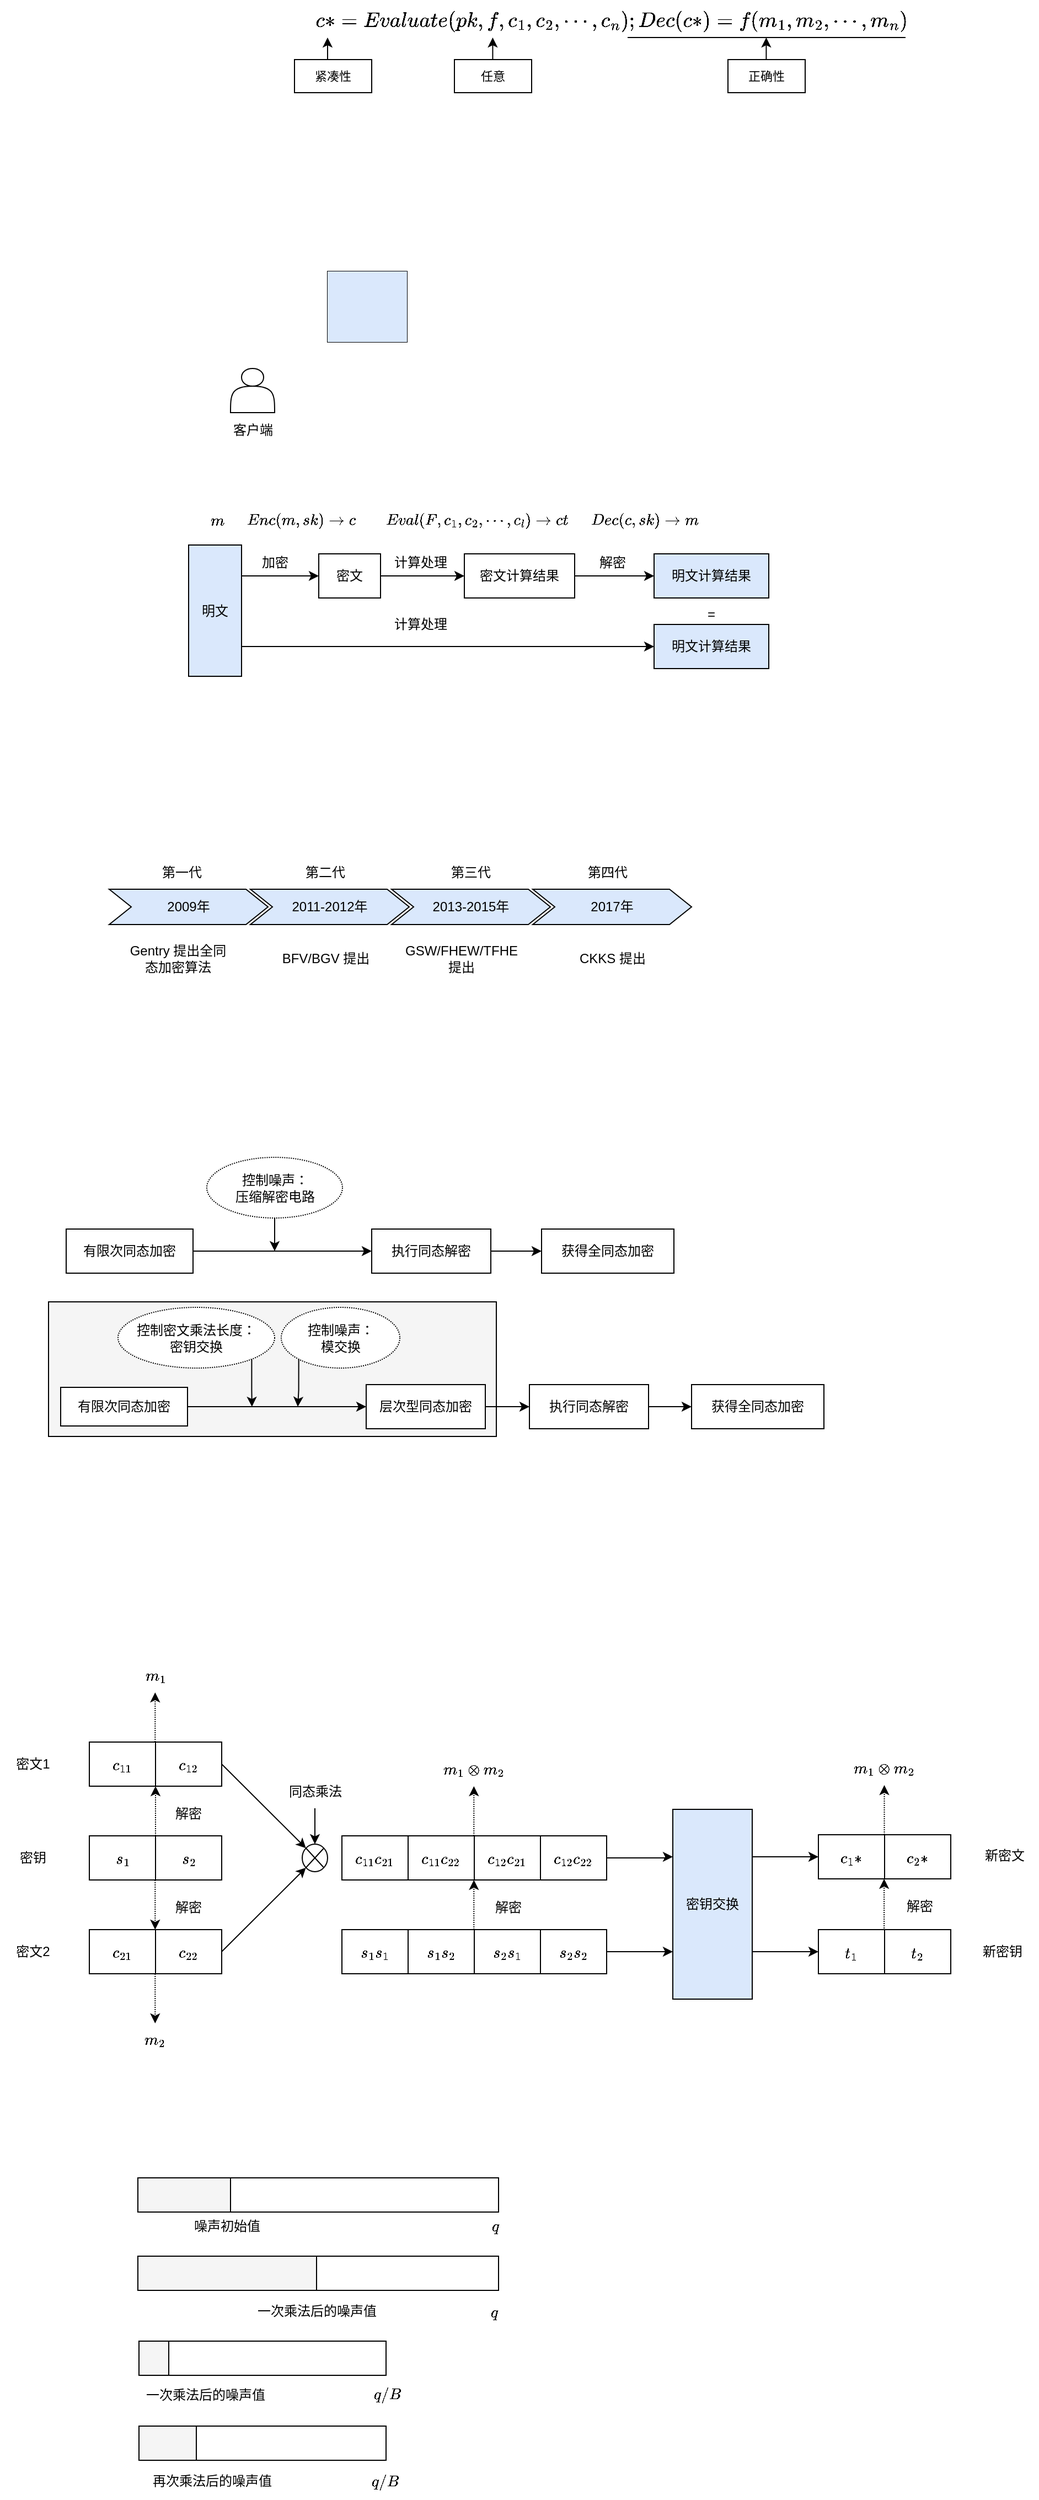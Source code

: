 <mxfile version="22.0.8" type="github">
  <diagram name="第 1 页" id="BSiDAe2Zlt0LySH5Vkly">
    <mxGraphModel dx="1955" dy="661" grid="0" gridSize="1" guides="1" tooltips="1" connect="1" arrows="1" fold="1" page="0" pageScale="1" pageWidth="827" pageHeight="1169" math="1" shadow="0">
      <root>
        <mxCell id="0" />
        <mxCell id="1" parent="0" />
        <mxCell id="4J7-bgVDbELEeenfHwWn-66" value="" style="rounded=0;whiteSpace=wrap;html=1;fillColor=#f5f5f5;fontColor=#333333;strokeColor=default;" vertex="1" parent="1">
          <mxGeometry x="-501" y="1406" width="406" height="122" as="geometry" />
        </mxCell>
        <mxCell id="wR1qE_lEk0KlbYMBaGM3-1" value="&lt;font style=&quot;font-size: 16px;&quot;&gt;$$c*=Evaluate(pk,f,c_1,c_2,\cdots,c_n); Dec(c*)=f(m_1,m_2,\cdots,m_n)$$&lt;/font&gt;" style="text;html=1;strokeColor=none;fillColor=none;align=center;verticalAlign=middle;whiteSpace=wrap;rounded=0;" parent="1" vertex="1">
          <mxGeometry x="-20" y="230" width="60" height="30" as="geometry" />
        </mxCell>
        <mxCell id="wR1qE_lEk0KlbYMBaGM3-2" value="&lt;font face=&quot;Verdana&quot; style=&quot;font-size: 11px;&quot;&gt;正确性&lt;/font&gt;" style="rounded=0;whiteSpace=wrap;html=1;fontSize=9;" parent="1" vertex="1">
          <mxGeometry x="115" y="280" width="70" height="30" as="geometry" />
        </mxCell>
        <mxCell id="wR1qE_lEk0KlbYMBaGM3-6" style="edgeStyle=orthogonalEdgeStyle;rounded=0;orthogonalLoop=1;jettySize=auto;html=1;exitX=0.5;exitY=0;exitDx=0;exitDy=0;entryX=-2.667;entryY=1;entryDx=0;entryDy=0;entryPerimeter=0;" parent="1" source="wR1qE_lEk0KlbYMBaGM3-3" edge="1">
          <mxGeometry relative="1" as="geometry">
            <mxPoint x="-248.02" y="260" as="targetPoint" />
          </mxGeometry>
        </mxCell>
        <mxCell id="wR1qE_lEk0KlbYMBaGM3-3" value="&lt;font face=&quot;Times New Roman&quot; style=&quot;font-size: 11px;&quot;&gt;紧凑性&lt;/font&gt;" style="rounded=0;whiteSpace=wrap;html=1;fontSize=9;" parent="1" vertex="1">
          <mxGeometry x="-278" y="280" width="70" height="30" as="geometry" />
        </mxCell>
        <mxCell id="wR1qE_lEk0KlbYMBaGM3-4" value="&lt;font style=&quot;font-size: 11px;&quot; face=&quot;Times New Roman&quot;&gt;任意&lt;/font&gt;" style="rounded=0;whiteSpace=wrap;html=1;fontSize=9;" parent="1" vertex="1">
          <mxGeometry x="-133" y="280" width="70" height="30" as="geometry" />
        </mxCell>
        <mxCell id="wR1qE_lEk0KlbYMBaGM3-8" value="" style="endArrow=classic;html=1;rounded=0;" parent="1" edge="1">
          <mxGeometry width="50" height="50" relative="1" as="geometry">
            <mxPoint x="-98.29" y="280" as="sourcePoint" />
            <mxPoint x="-98.29" y="260" as="targetPoint" />
          </mxGeometry>
        </mxCell>
        <mxCell id="wR1qE_lEk0KlbYMBaGM3-9" value="" style="endArrow=classic;html=1;rounded=0;" parent="1" edge="1">
          <mxGeometry width="50" height="50" relative="1" as="geometry">
            <mxPoint x="149.71" y="280" as="sourcePoint" />
            <mxPoint x="149.71" y="260" as="targetPoint" />
          </mxGeometry>
        </mxCell>
        <mxCell id="wR1qE_lEk0KlbYMBaGM3-10" value="" style="endArrow=none;html=1;rounded=0;" parent="1" edge="1">
          <mxGeometry width="50" height="50" relative="1" as="geometry">
            <mxPoint x="24" y="260" as="sourcePoint" />
            <mxPoint x="276" y="260" as="targetPoint" />
          </mxGeometry>
        </mxCell>
        <mxCell id="4J7-bgVDbELEeenfHwWn-1" value="" style="shape=actor;whiteSpace=wrap;html=1;" vertex="1" parent="1">
          <mxGeometry x="-336" y="560" width="40" height="40" as="geometry" />
        </mxCell>
        <mxCell id="4J7-bgVDbELEeenfHwWn-2" value="客户端" style="text;html=1;align=center;verticalAlign=middle;resizable=0;points=[];autosize=1;strokeColor=none;fillColor=none;" vertex="1" parent="1">
          <mxGeometry x="-344" y="600" width="56" height="32" as="geometry" />
        </mxCell>
        <mxCell id="4J7-bgVDbELEeenfHwWn-4" value="" style="shape=table;startSize=0;container=1;collapsible=0;childLayout=tableLayout;fillColor=#dae8fc;strokeColor=default;" vertex="1" parent="1">
          <mxGeometry x="-248" y="472" width="72" height="64" as="geometry" />
        </mxCell>
        <mxCell id="4J7-bgVDbELEeenfHwWn-5" value="" style="shape=tableRow;horizontal=0;startSize=0;swimlaneHead=0;swimlaneBody=0;strokeColor=default;top=0;left=0;bottom=0;right=0;collapsible=0;dropTarget=0;fillColor=#dae8fc;points=[[0,0.5],[1,0.5]];portConstraint=eastwest;" vertex="1" parent="4J7-bgVDbELEeenfHwWn-4">
          <mxGeometry width="72" height="21" as="geometry" />
        </mxCell>
        <mxCell id="4J7-bgVDbELEeenfHwWn-6" value="" style="shape=partialRectangle;html=1;whiteSpace=wrap;connectable=0;strokeColor=default;overflow=hidden;fillColor=#dae8fc;top=0;left=0;bottom=0;right=0;pointerEvents=1;" vertex="1" parent="4J7-bgVDbELEeenfHwWn-5">
          <mxGeometry width="24" height="21" as="geometry">
            <mxRectangle width="24" height="21" as="alternateBounds" />
          </mxGeometry>
        </mxCell>
        <mxCell id="4J7-bgVDbELEeenfHwWn-7" value="" style="shape=partialRectangle;html=1;whiteSpace=wrap;connectable=0;strokeColor=default;overflow=hidden;fillColor=#dae8fc;top=0;left=0;bottom=0;right=0;pointerEvents=1;" vertex="1" parent="4J7-bgVDbELEeenfHwWn-5">
          <mxGeometry x="24" width="24" height="21" as="geometry">
            <mxRectangle width="24" height="21" as="alternateBounds" />
          </mxGeometry>
        </mxCell>
        <mxCell id="4J7-bgVDbELEeenfHwWn-8" value="" style="shape=partialRectangle;html=1;whiteSpace=wrap;connectable=0;strokeColor=default;overflow=hidden;fillColor=#dae8fc;top=0;left=0;bottom=0;right=0;pointerEvents=1;" vertex="1" parent="4J7-bgVDbELEeenfHwWn-5">
          <mxGeometry x="48" width="24" height="21" as="geometry">
            <mxRectangle width="24" height="21" as="alternateBounds" />
          </mxGeometry>
        </mxCell>
        <mxCell id="4J7-bgVDbELEeenfHwWn-9" value="" style="shape=tableRow;horizontal=0;startSize=0;swimlaneHead=0;swimlaneBody=0;strokeColor=default;top=0;left=0;bottom=0;right=0;collapsible=0;dropTarget=0;fillColor=#dae8fc;points=[[0,0.5],[1,0.5]];portConstraint=eastwest;" vertex="1" parent="4J7-bgVDbELEeenfHwWn-4">
          <mxGeometry y="21" width="72" height="22" as="geometry" />
        </mxCell>
        <mxCell id="4J7-bgVDbELEeenfHwWn-10" value="" style="shape=partialRectangle;html=1;whiteSpace=wrap;connectable=0;strokeColor=default;overflow=hidden;fillColor=#dae8fc;top=0;left=0;bottom=0;right=0;pointerEvents=1;" vertex="1" parent="4J7-bgVDbELEeenfHwWn-9">
          <mxGeometry width="24" height="22" as="geometry">
            <mxRectangle width="24" height="22" as="alternateBounds" />
          </mxGeometry>
        </mxCell>
        <mxCell id="4J7-bgVDbELEeenfHwWn-11" value="" style="shape=partialRectangle;html=1;whiteSpace=wrap;connectable=0;strokeColor=default;overflow=hidden;fillColor=#dae8fc;top=0;left=0;bottom=0;right=0;pointerEvents=1;" vertex="1" parent="4J7-bgVDbELEeenfHwWn-9">
          <mxGeometry x="24" width="24" height="22" as="geometry">
            <mxRectangle width="24" height="22" as="alternateBounds" />
          </mxGeometry>
        </mxCell>
        <mxCell id="4J7-bgVDbELEeenfHwWn-12" value="" style="shape=partialRectangle;html=1;whiteSpace=wrap;connectable=0;strokeColor=default;overflow=hidden;fillColor=#dae8fc;top=0;left=0;bottom=0;right=0;pointerEvents=1;" vertex="1" parent="4J7-bgVDbELEeenfHwWn-9">
          <mxGeometry x="48" width="24" height="22" as="geometry">
            <mxRectangle width="24" height="22" as="alternateBounds" />
          </mxGeometry>
        </mxCell>
        <mxCell id="4J7-bgVDbELEeenfHwWn-13" value="" style="shape=tableRow;horizontal=0;startSize=0;swimlaneHead=0;swimlaneBody=0;strokeColor=default;top=0;left=0;bottom=0;right=0;collapsible=0;dropTarget=0;fillColor=#dae8fc;points=[[0,0.5],[1,0.5]];portConstraint=eastwest;" vertex="1" parent="4J7-bgVDbELEeenfHwWn-4">
          <mxGeometry y="43" width="72" height="21" as="geometry" />
        </mxCell>
        <mxCell id="4J7-bgVDbELEeenfHwWn-14" value="" style="shape=partialRectangle;html=1;whiteSpace=wrap;connectable=0;strokeColor=default;overflow=hidden;fillColor=#dae8fc;top=0;left=0;bottom=0;right=0;pointerEvents=1;" vertex="1" parent="4J7-bgVDbELEeenfHwWn-13">
          <mxGeometry width="24" height="21" as="geometry">
            <mxRectangle width="24" height="21" as="alternateBounds" />
          </mxGeometry>
        </mxCell>
        <mxCell id="4J7-bgVDbELEeenfHwWn-15" value="" style="shape=partialRectangle;html=1;whiteSpace=wrap;connectable=0;strokeColor=default;overflow=hidden;fillColor=#dae8fc;top=0;left=0;bottom=0;right=0;pointerEvents=1;" vertex="1" parent="4J7-bgVDbELEeenfHwWn-13">
          <mxGeometry x="24" width="24" height="21" as="geometry">
            <mxRectangle width="24" height="21" as="alternateBounds" />
          </mxGeometry>
        </mxCell>
        <mxCell id="4J7-bgVDbELEeenfHwWn-16" value="" style="shape=partialRectangle;html=1;whiteSpace=wrap;connectable=0;strokeColor=default;overflow=hidden;fillColor=#dae8fc;top=0;left=0;bottom=0;right=0;pointerEvents=1;" vertex="1" parent="4J7-bgVDbELEeenfHwWn-13">
          <mxGeometry x="48" width="24" height="21" as="geometry">
            <mxRectangle width="24" height="21" as="alternateBounds" />
          </mxGeometry>
        </mxCell>
        <mxCell id="4J7-bgVDbELEeenfHwWn-21" style="edgeStyle=orthogonalEdgeStyle;rounded=0;orthogonalLoop=1;jettySize=auto;html=1;exitX=1;exitY=0.25;exitDx=0;exitDy=0;entryX=0;entryY=0.5;entryDx=0;entryDy=0;" edge="1" parent="1" source="4J7-bgVDbELEeenfHwWn-17" target="4J7-bgVDbELEeenfHwWn-18">
          <mxGeometry relative="1" as="geometry">
            <Array as="points">
              <mxPoint x="-326" y="748" />
            </Array>
          </mxGeometry>
        </mxCell>
        <mxCell id="4J7-bgVDbELEeenfHwWn-26" style="edgeStyle=orthogonalEdgeStyle;rounded=0;orthogonalLoop=1;jettySize=auto;html=1;exitX=1;exitY=0.75;exitDx=0;exitDy=0;entryX=0;entryY=0.5;entryDx=0;entryDy=0;" edge="1" parent="1" source="4J7-bgVDbELEeenfHwWn-17" target="4J7-bgVDbELEeenfHwWn-24">
          <mxGeometry relative="1" as="geometry">
            <Array as="points">
              <mxPoint x="-326" y="812" />
            </Array>
          </mxGeometry>
        </mxCell>
        <mxCell id="4J7-bgVDbELEeenfHwWn-17" value="明文" style="rounded=0;whiteSpace=wrap;html=1;fillColor=#dae8fc;strokeColor=default;" vertex="1" parent="1">
          <mxGeometry x="-374" y="720" width="48" height="119" as="geometry" />
        </mxCell>
        <mxCell id="4J7-bgVDbELEeenfHwWn-22" style="edgeStyle=orthogonalEdgeStyle;rounded=0;orthogonalLoop=1;jettySize=auto;html=1;exitX=1;exitY=0.5;exitDx=0;exitDy=0;entryX=0;entryY=0.5;entryDx=0;entryDy=0;" edge="1" parent="1" source="4J7-bgVDbELEeenfHwWn-18" target="4J7-bgVDbELEeenfHwWn-19">
          <mxGeometry relative="1" as="geometry" />
        </mxCell>
        <mxCell id="4J7-bgVDbELEeenfHwWn-18" value="密文" style="rounded=0;whiteSpace=wrap;html=1;" vertex="1" parent="1">
          <mxGeometry x="-256" y="728" width="56" height="40" as="geometry" />
        </mxCell>
        <mxCell id="4J7-bgVDbELEeenfHwWn-23" style="edgeStyle=orthogonalEdgeStyle;rounded=0;orthogonalLoop=1;jettySize=auto;html=1;exitX=1;exitY=0.5;exitDx=0;exitDy=0;entryX=0;entryY=0.5;entryDx=0;entryDy=0;" edge="1" parent="1" source="4J7-bgVDbELEeenfHwWn-19" target="4J7-bgVDbELEeenfHwWn-20">
          <mxGeometry relative="1" as="geometry" />
        </mxCell>
        <mxCell id="4J7-bgVDbELEeenfHwWn-19" value="密文计算结果" style="rounded=0;whiteSpace=wrap;html=1;" vertex="1" parent="1">
          <mxGeometry x="-124" y="728" width="100" height="40" as="geometry" />
        </mxCell>
        <mxCell id="4J7-bgVDbELEeenfHwWn-20" value="明文计算结果" style="rounded=0;whiteSpace=wrap;html=1;fillColor=#dae8fc;strokeColor=default;" vertex="1" parent="1">
          <mxGeometry x="48" y="728" width="104" height="40" as="geometry" />
        </mxCell>
        <mxCell id="4J7-bgVDbELEeenfHwWn-24" value="明文计算结果" style="rounded=0;whiteSpace=wrap;html=1;fillColor=#dae8fc;strokeColor=default;" vertex="1" parent="1">
          <mxGeometry x="48" y="792" width="104" height="40" as="geometry" />
        </mxCell>
        <mxCell id="4J7-bgVDbELEeenfHwWn-25" value="=" style="text;html=1;strokeColor=none;fillColor=none;align=center;verticalAlign=middle;whiteSpace=wrap;rounded=0;" vertex="1" parent="1">
          <mxGeometry x="70" y="768" width="60" height="30" as="geometry" />
        </mxCell>
        <mxCell id="4J7-bgVDbELEeenfHwWn-27" value="加密" style="text;html=1;align=center;verticalAlign=middle;resizable=0;points=[];autosize=1;strokeColor=none;fillColor=none;" vertex="1" parent="1">
          <mxGeometry x="-320" y="720" width="48" height="32" as="geometry" />
        </mxCell>
        <mxCell id="4J7-bgVDbELEeenfHwWn-28" value="计算处理" style="text;html=1;align=center;verticalAlign=middle;resizable=0;points=[];autosize=1;strokeColor=none;fillColor=none;" vertex="1" parent="1">
          <mxGeometry x="-200" y="720" width="72" height="32" as="geometry" />
        </mxCell>
        <mxCell id="4J7-bgVDbELEeenfHwWn-29" value="解密" style="text;html=1;align=center;verticalAlign=middle;resizable=0;points=[];autosize=1;strokeColor=none;fillColor=none;" vertex="1" parent="1">
          <mxGeometry x="-14" y="720" width="48" height="32" as="geometry" />
        </mxCell>
        <mxCell id="4J7-bgVDbELEeenfHwWn-30" value="计算处理" style="text;html=1;align=center;verticalAlign=middle;resizable=0;points=[];autosize=1;strokeColor=none;fillColor=none;" vertex="1" parent="1">
          <mxGeometry x="-200" y="776" width="72" height="32" as="geometry" />
        </mxCell>
        <mxCell id="4J7-bgVDbELEeenfHwWn-31" value="$$ m $$" style="text;html=1;strokeColor=none;fillColor=none;align=center;verticalAlign=middle;whiteSpace=wrap;rounded=0;" vertex="1" parent="1">
          <mxGeometry x="-378" y="683" width="60" height="30" as="geometry" />
        </mxCell>
        <mxCell id="4J7-bgVDbELEeenfHwWn-32" value="$$Enc(m,sk)\rightarrow c$$" style="text;html=1;strokeColor=none;fillColor=none;align=center;verticalAlign=middle;whiteSpace=wrap;rounded=0;" vertex="1" parent="1">
          <mxGeometry x="-302" y="683" width="60" height="30" as="geometry" />
        </mxCell>
        <mxCell id="4J7-bgVDbELEeenfHwWn-33" value="$$ Eval(F,c_1,c_2,\cdots,c_l)\rightarrow ct$$" style="text;html=1;strokeColor=none;fillColor=none;align=center;verticalAlign=middle;whiteSpace=wrap;rounded=0;" vertex="1" parent="1">
          <mxGeometry x="-142" y="683" width="60" height="30" as="geometry" />
        </mxCell>
        <mxCell id="4J7-bgVDbELEeenfHwWn-34" value="$$Dec(c,sk)\rightarrow m$$" style="text;html=1;strokeColor=none;fillColor=none;align=center;verticalAlign=middle;whiteSpace=wrap;rounded=0;" vertex="1" parent="1">
          <mxGeometry x="10" y="683" width="60" height="30" as="geometry" />
        </mxCell>
        <mxCell id="4J7-bgVDbELEeenfHwWn-35" value="2009年" style="shape=step;perimeter=stepPerimeter;whiteSpace=wrap;html=1;fixedSize=1;fillColor=#dae8fc;strokeColor=default;" vertex="1" parent="1">
          <mxGeometry x="-446" y="1032" width="144" height="32" as="geometry" />
        </mxCell>
        <mxCell id="4J7-bgVDbELEeenfHwWn-36" value="2011-2012年" style="shape=step;perimeter=stepPerimeter;whiteSpace=wrap;html=1;fixedSize=1;fillColor=#dae8fc;strokeColor=default;" vertex="1" parent="1">
          <mxGeometry x="-318" y="1032" width="144" height="32" as="geometry" />
        </mxCell>
        <mxCell id="4J7-bgVDbELEeenfHwWn-37" value="2013-2015年" style="shape=step;perimeter=stepPerimeter;whiteSpace=wrap;html=1;fixedSize=1;fillColor=#dae8fc;strokeColor=default;" vertex="1" parent="1">
          <mxGeometry x="-190" y="1032" width="144" height="32" as="geometry" />
        </mxCell>
        <mxCell id="4J7-bgVDbELEeenfHwWn-38" value="2017年" style="shape=step;perimeter=stepPerimeter;whiteSpace=wrap;html=1;fixedSize=1;fillColor=#dae8fc;strokeColor=default;" vertex="1" parent="1">
          <mxGeometry x="-62" y="1032" width="144" height="32" as="geometry" />
        </mxCell>
        <mxCell id="4J7-bgVDbELEeenfHwWn-39" value="第一代" style="text;html=1;strokeColor=none;fillColor=none;align=center;verticalAlign=middle;whiteSpace=wrap;rounded=0;" vertex="1" parent="1">
          <mxGeometry x="-410" y="1002" width="60" height="30" as="geometry" />
        </mxCell>
        <mxCell id="4J7-bgVDbELEeenfHwWn-40" value="第二代" style="text;html=1;strokeColor=none;fillColor=none;align=center;verticalAlign=middle;whiteSpace=wrap;rounded=0;" vertex="1" parent="1">
          <mxGeometry x="-280" y="1002" width="60" height="30" as="geometry" />
        </mxCell>
        <mxCell id="4J7-bgVDbELEeenfHwWn-41" value="第三代" style="text;html=1;strokeColor=none;fillColor=none;align=center;verticalAlign=middle;whiteSpace=wrap;rounded=0;" vertex="1" parent="1">
          <mxGeometry x="-148" y="1002" width="60" height="30" as="geometry" />
        </mxCell>
        <mxCell id="4J7-bgVDbELEeenfHwWn-42" value="第四代" style="text;html=1;strokeColor=none;fillColor=none;align=center;verticalAlign=middle;whiteSpace=wrap;rounded=0;" vertex="1" parent="1">
          <mxGeometry x="-24" y="1002" width="60" height="30" as="geometry" />
        </mxCell>
        <mxCell id="4J7-bgVDbELEeenfHwWn-43" value="Gentry 提出全同态加密算法" style="text;html=1;strokeColor=none;fillColor=none;align=center;verticalAlign=middle;whiteSpace=wrap;rounded=0;" vertex="1" parent="1">
          <mxGeometry x="-431" y="1080" width="95" height="30" as="geometry" />
        </mxCell>
        <mxCell id="4J7-bgVDbELEeenfHwWn-44" value="BFV/BGV 提出" style="text;html=1;strokeColor=none;fillColor=none;align=center;verticalAlign=middle;whiteSpace=wrap;rounded=0;" vertex="1" parent="1">
          <mxGeometry x="-297.5" y="1080" width="95" height="30" as="geometry" />
        </mxCell>
        <mxCell id="4J7-bgVDbELEeenfHwWn-45" value="GSW/FHEW/TFHE 提出" style="text;html=1;strokeColor=none;fillColor=none;align=center;verticalAlign=middle;whiteSpace=wrap;rounded=0;" vertex="1" parent="1">
          <mxGeometry x="-174" y="1080" width="95" height="30" as="geometry" />
        </mxCell>
        <mxCell id="4J7-bgVDbELEeenfHwWn-46" value="CKKS 提出" style="text;html=1;strokeColor=none;fillColor=none;align=center;verticalAlign=middle;whiteSpace=wrap;rounded=0;" vertex="1" parent="1">
          <mxGeometry x="-37.5" y="1080" width="95" height="30" as="geometry" />
        </mxCell>
        <mxCell id="4J7-bgVDbELEeenfHwWn-52" style="edgeStyle=orthogonalEdgeStyle;rounded=0;orthogonalLoop=1;jettySize=auto;html=1;exitX=1;exitY=0.5;exitDx=0;exitDy=0;entryX=0;entryY=0.5;entryDx=0;entryDy=0;" edge="1" parent="1" source="4J7-bgVDbELEeenfHwWn-47" target="4J7-bgVDbELEeenfHwWn-51">
          <mxGeometry relative="1" as="geometry" />
        </mxCell>
        <mxCell id="4J7-bgVDbELEeenfHwWn-47" value="有限次同态加密" style="rounded=0;whiteSpace=wrap;html=1;" vertex="1" parent="1">
          <mxGeometry x="-485" y="1340" width="115" height="40" as="geometry" />
        </mxCell>
        <mxCell id="4J7-bgVDbELEeenfHwWn-49" value="获得全同态加密" style="rounded=0;whiteSpace=wrap;html=1;" vertex="1" parent="1">
          <mxGeometry x="-54" y="1340" width="120" height="40" as="geometry" />
        </mxCell>
        <mxCell id="4J7-bgVDbELEeenfHwWn-53" style="edgeStyle=orthogonalEdgeStyle;rounded=0;orthogonalLoop=1;jettySize=auto;html=1;exitX=0.5;exitY=1;exitDx=0;exitDy=0;" edge="1" parent="1" source="4J7-bgVDbELEeenfHwWn-50">
          <mxGeometry relative="1" as="geometry">
            <mxPoint x="-296" y="1360" as="targetPoint" />
          </mxGeometry>
        </mxCell>
        <mxCell id="4J7-bgVDbELEeenfHwWn-50" value="控制噪声：&lt;br&gt;压缩解密电路" style="ellipse;whiteSpace=wrap;html=1;dashed=1;dashPattern=1 1;" vertex="1" parent="1">
          <mxGeometry x="-357.5" y="1275" width="123" height="55" as="geometry" />
        </mxCell>
        <mxCell id="4J7-bgVDbELEeenfHwWn-54" style="edgeStyle=orthogonalEdgeStyle;rounded=0;orthogonalLoop=1;jettySize=auto;html=1;exitX=1;exitY=0.5;exitDx=0;exitDy=0;" edge="1" parent="1" source="4J7-bgVDbELEeenfHwWn-51" target="4J7-bgVDbELEeenfHwWn-49">
          <mxGeometry relative="1" as="geometry" />
        </mxCell>
        <mxCell id="4J7-bgVDbELEeenfHwWn-51" value="执行同态解密" style="rounded=0;whiteSpace=wrap;html=1;" vertex="1" parent="1">
          <mxGeometry x="-208" y="1340" width="108" height="40" as="geometry" />
        </mxCell>
        <mxCell id="4J7-bgVDbELEeenfHwWn-61" style="edgeStyle=orthogonalEdgeStyle;rounded=0;orthogonalLoop=1;jettySize=auto;html=1;exitX=1;exitY=0.5;exitDx=0;exitDy=0;entryX=0;entryY=0.5;entryDx=0;entryDy=0;" edge="1" parent="1" source="4J7-bgVDbELEeenfHwWn-55" target="4J7-bgVDbELEeenfHwWn-56">
          <mxGeometry relative="1" as="geometry" />
        </mxCell>
        <mxCell id="4J7-bgVDbELEeenfHwWn-55" value="有限次同态加密" style="rounded=0;whiteSpace=wrap;html=1;" vertex="1" parent="1">
          <mxGeometry x="-490" y="1483.5" width="115" height="35" as="geometry" />
        </mxCell>
        <mxCell id="4J7-bgVDbELEeenfHwWn-60" style="edgeStyle=orthogonalEdgeStyle;rounded=0;orthogonalLoop=1;jettySize=auto;html=1;exitX=1;exitY=0.5;exitDx=0;exitDy=0;" edge="1" parent="1" source="4J7-bgVDbELEeenfHwWn-56" target="4J7-bgVDbELEeenfHwWn-59">
          <mxGeometry relative="1" as="geometry" />
        </mxCell>
        <mxCell id="4J7-bgVDbELEeenfHwWn-56" value="层次型同态加密" style="rounded=0;whiteSpace=wrap;html=1;" vertex="1" parent="1">
          <mxGeometry x="-213" y="1481" width="108" height="40" as="geometry" />
        </mxCell>
        <mxCell id="4J7-bgVDbELEeenfHwWn-57" value="获得全同态加密" style="rounded=0;whiteSpace=wrap;html=1;" vertex="1" parent="1">
          <mxGeometry x="82" y="1481" width="120" height="40" as="geometry" />
        </mxCell>
        <mxCell id="4J7-bgVDbELEeenfHwWn-58" style="edgeStyle=orthogonalEdgeStyle;rounded=0;orthogonalLoop=1;jettySize=auto;html=1;exitX=1;exitY=0.5;exitDx=0;exitDy=0;" edge="1" source="4J7-bgVDbELEeenfHwWn-59" target="4J7-bgVDbELEeenfHwWn-57" parent="1">
          <mxGeometry relative="1" as="geometry" />
        </mxCell>
        <mxCell id="4J7-bgVDbELEeenfHwWn-59" value="执行同态解密" style="rounded=0;whiteSpace=wrap;html=1;" vertex="1" parent="1">
          <mxGeometry x="-65" y="1481" width="108" height="40" as="geometry" />
        </mxCell>
        <mxCell id="4J7-bgVDbELEeenfHwWn-64" style="edgeStyle=orthogonalEdgeStyle;rounded=0;orthogonalLoop=1;jettySize=auto;html=1;exitX=1;exitY=1;exitDx=0;exitDy=0;" edge="1" parent="1" source="4J7-bgVDbELEeenfHwWn-62">
          <mxGeometry relative="1" as="geometry">
            <mxPoint x="-316.571" y="1501" as="targetPoint" />
          </mxGeometry>
        </mxCell>
        <mxCell id="4J7-bgVDbELEeenfHwWn-62" value="控制密文乘法长度：&lt;br&gt;密钥交换" style="ellipse;whiteSpace=wrap;html=1;dashed=1;dashPattern=1 1;" vertex="1" parent="1">
          <mxGeometry x="-438" y="1411" width="142" height="55" as="geometry" />
        </mxCell>
        <mxCell id="4J7-bgVDbELEeenfHwWn-65" style="edgeStyle=orthogonalEdgeStyle;rounded=0;orthogonalLoop=1;jettySize=auto;html=1;exitX=0;exitY=1;exitDx=0;exitDy=0;" edge="1" parent="1" source="4J7-bgVDbELEeenfHwWn-63">
          <mxGeometry relative="1" as="geometry">
            <mxPoint x="-275" y="1501" as="targetPoint" />
          </mxGeometry>
        </mxCell>
        <mxCell id="4J7-bgVDbELEeenfHwWn-63" value="控制噪声：&lt;br&gt;模交换" style="ellipse;whiteSpace=wrap;html=1;dashed=1;dashPattern=1 1;" vertex="1" parent="1">
          <mxGeometry x="-290" y="1411" width="107.5" height="55" as="geometry" />
        </mxCell>
        <mxCell id="4J7-bgVDbELEeenfHwWn-127" style="edgeStyle=orthogonalEdgeStyle;rounded=0;orthogonalLoop=1;jettySize=auto;html=1;exitX=1;exitY=0.5;exitDx=0;exitDy=0;entryX=0;entryY=0.25;entryDx=0;entryDy=0;" edge="1" parent="1" source="4J7-bgVDbELEeenfHwWn-80" target="4J7-bgVDbELEeenfHwWn-124">
          <mxGeometry relative="1" as="geometry">
            <Array as="points">
              <mxPoint x="61" y="1910" />
              <mxPoint x="61" y="1909" />
            </Array>
          </mxGeometry>
        </mxCell>
        <mxCell id="4J7-bgVDbELEeenfHwWn-80" value="" style="shape=table;startSize=0;container=1;collapsible=0;childLayout=tableLayout;" vertex="1" parent="1">
          <mxGeometry x="-235" y="1890" width="240" height="40" as="geometry" />
        </mxCell>
        <mxCell id="4J7-bgVDbELEeenfHwWn-81" value="" style="shape=tableRow;horizontal=0;startSize=0;swimlaneHead=0;swimlaneBody=0;strokeColor=inherit;top=0;left=0;bottom=0;right=0;collapsible=0;dropTarget=0;fillColor=none;points=[[0,0.5],[1,0.5]];portConstraint=eastwest;" vertex="1" parent="4J7-bgVDbELEeenfHwWn-80">
          <mxGeometry width="240" height="40" as="geometry" />
        </mxCell>
        <mxCell id="4J7-bgVDbELEeenfHwWn-82" value="$$c_{11}c_{21}$$" style="shape=partialRectangle;html=1;whiteSpace=wrap;connectable=0;strokeColor=inherit;overflow=hidden;fillColor=none;top=0;left=0;bottom=0;right=0;pointerEvents=1;" vertex="1" parent="4J7-bgVDbELEeenfHwWn-81">
          <mxGeometry width="60" height="40" as="geometry">
            <mxRectangle width="60" height="40" as="alternateBounds" />
          </mxGeometry>
        </mxCell>
        <mxCell id="4J7-bgVDbELEeenfHwWn-83" value="$$c_{11}c_{22}$$" style="shape=partialRectangle;html=1;whiteSpace=wrap;connectable=0;strokeColor=inherit;overflow=hidden;fillColor=none;top=0;left=0;bottom=0;right=0;pointerEvents=1;" vertex="1" parent="4J7-bgVDbELEeenfHwWn-81">
          <mxGeometry x="60" width="60" height="40" as="geometry">
            <mxRectangle width="60" height="40" as="alternateBounds" />
          </mxGeometry>
        </mxCell>
        <mxCell id="4J7-bgVDbELEeenfHwWn-84" value="$$c_{12}c_{21}$$" style="shape=partialRectangle;html=1;whiteSpace=wrap;connectable=0;strokeColor=inherit;overflow=hidden;fillColor=none;top=0;left=0;bottom=0;right=0;pointerEvents=1;" vertex="1" parent="4J7-bgVDbELEeenfHwWn-81">
          <mxGeometry x="120" width="60" height="40" as="geometry">
            <mxRectangle width="60" height="40" as="alternateBounds" />
          </mxGeometry>
        </mxCell>
        <mxCell id="4J7-bgVDbELEeenfHwWn-85" value="$$c_{12}c_{22}$$" style="shape=partialRectangle;html=1;whiteSpace=wrap;connectable=0;strokeColor=inherit;overflow=hidden;fillColor=none;top=0;left=0;bottom=0;right=0;pointerEvents=1;" vertex="1" parent="4J7-bgVDbELEeenfHwWn-81">
          <mxGeometry x="180" width="60" height="40" as="geometry">
            <mxRectangle width="60" height="40" as="alternateBounds" />
          </mxGeometry>
        </mxCell>
        <mxCell id="4J7-bgVDbELEeenfHwWn-86" value="" style="shape=table;startSize=0;container=1;collapsible=0;childLayout=tableLayout;" vertex="1" parent="1">
          <mxGeometry x="-464" y="1805" width="120" height="40" as="geometry" />
        </mxCell>
        <mxCell id="4J7-bgVDbELEeenfHwWn-87" value="" style="shape=tableRow;horizontal=0;startSize=0;swimlaneHead=0;swimlaneBody=0;strokeColor=inherit;top=0;left=0;bottom=0;right=0;collapsible=0;dropTarget=0;fillColor=none;points=[[0,0.5],[1,0.5]];portConstraint=eastwest;" vertex="1" parent="4J7-bgVDbELEeenfHwWn-86">
          <mxGeometry width="120" height="40" as="geometry" />
        </mxCell>
        <mxCell id="4J7-bgVDbELEeenfHwWn-88" value="$$c_{11}$$" style="shape=partialRectangle;html=1;whiteSpace=wrap;connectable=0;strokeColor=inherit;overflow=hidden;fillColor=none;top=0;left=0;bottom=0;right=0;pointerEvents=1;" vertex="1" parent="4J7-bgVDbELEeenfHwWn-87">
          <mxGeometry width="60" height="40" as="geometry">
            <mxRectangle width="60" height="40" as="alternateBounds" />
          </mxGeometry>
        </mxCell>
        <mxCell id="4J7-bgVDbELEeenfHwWn-89" value="$$c_{12}$$" style="shape=partialRectangle;html=1;whiteSpace=wrap;connectable=0;strokeColor=inherit;overflow=hidden;fillColor=none;top=0;left=0;bottom=0;right=0;pointerEvents=1;" vertex="1" parent="4J7-bgVDbELEeenfHwWn-87">
          <mxGeometry x="60" width="60" height="40" as="geometry">
            <mxRectangle width="60" height="40" as="alternateBounds" />
          </mxGeometry>
        </mxCell>
        <mxCell id="4J7-bgVDbELEeenfHwWn-90" value="" style="shape=table;startSize=0;container=1;collapsible=0;childLayout=tableLayout;" vertex="1" parent="1">
          <mxGeometry x="-464" y="1890" width="120" height="40" as="geometry" />
        </mxCell>
        <mxCell id="4J7-bgVDbELEeenfHwWn-91" value="" style="shape=tableRow;horizontal=0;startSize=0;swimlaneHead=0;swimlaneBody=0;strokeColor=inherit;top=0;left=0;bottom=0;right=0;collapsible=0;dropTarget=0;fillColor=none;points=[[0,0.5],[1,0.5]];portConstraint=eastwest;" vertex="1" parent="4J7-bgVDbELEeenfHwWn-90">
          <mxGeometry width="120" height="40" as="geometry" />
        </mxCell>
        <mxCell id="4J7-bgVDbELEeenfHwWn-92" value="$$s_1$$" style="shape=partialRectangle;html=1;whiteSpace=wrap;connectable=0;strokeColor=inherit;overflow=hidden;fillColor=none;top=0;left=0;bottom=0;right=0;pointerEvents=1;" vertex="1" parent="4J7-bgVDbELEeenfHwWn-91">
          <mxGeometry width="60" height="40" as="geometry">
            <mxRectangle width="60" height="40" as="alternateBounds" />
          </mxGeometry>
        </mxCell>
        <mxCell id="4J7-bgVDbELEeenfHwWn-93" value="$$s_2$$" style="shape=partialRectangle;html=1;whiteSpace=wrap;connectable=0;strokeColor=inherit;overflow=hidden;fillColor=none;top=0;left=0;bottom=0;right=0;pointerEvents=1;" vertex="1" parent="4J7-bgVDbELEeenfHwWn-91">
          <mxGeometry x="60" width="60" height="40" as="geometry">
            <mxRectangle width="60" height="40" as="alternateBounds" />
          </mxGeometry>
        </mxCell>
        <mxCell id="4J7-bgVDbELEeenfHwWn-94" value="" style="shape=table;startSize=0;container=1;collapsible=0;childLayout=tableLayout;" vertex="1" parent="1">
          <mxGeometry x="-464" y="1975" width="120" height="40" as="geometry" />
        </mxCell>
        <mxCell id="4J7-bgVDbELEeenfHwWn-95" value="" style="shape=tableRow;horizontal=0;startSize=0;swimlaneHead=0;swimlaneBody=0;strokeColor=inherit;top=0;left=0;bottom=0;right=0;collapsible=0;dropTarget=0;fillColor=none;points=[[0,0.5],[1,0.5]];portConstraint=eastwest;" vertex="1" parent="4J7-bgVDbELEeenfHwWn-94">
          <mxGeometry width="120" height="40" as="geometry" />
        </mxCell>
        <mxCell id="4J7-bgVDbELEeenfHwWn-96" value="$$c_{21}$$" style="shape=partialRectangle;html=1;whiteSpace=wrap;connectable=0;strokeColor=inherit;overflow=hidden;fillColor=none;top=0;left=0;bottom=0;right=0;pointerEvents=1;" vertex="1" parent="4J7-bgVDbELEeenfHwWn-95">
          <mxGeometry width="60" height="40" as="geometry">
            <mxRectangle width="60" height="40" as="alternateBounds" />
          </mxGeometry>
        </mxCell>
        <mxCell id="4J7-bgVDbELEeenfHwWn-97" value="$$c_{22}$$" style="shape=partialRectangle;html=1;whiteSpace=wrap;connectable=0;strokeColor=inherit;overflow=hidden;fillColor=none;top=0;left=0;bottom=0;right=0;pointerEvents=1;" vertex="1" parent="4J7-bgVDbELEeenfHwWn-95">
          <mxGeometry x="60" width="60" height="40" as="geometry">
            <mxRectangle width="60" height="40" as="alternateBounds" />
          </mxGeometry>
        </mxCell>
        <mxCell id="4J7-bgVDbELEeenfHwWn-98" value="" style="endArrow=classic;html=1;rounded=0;dashed=1;dashPattern=1 1;" edge="1" parent="1">
          <mxGeometry width="50" height="50" relative="1" as="geometry">
            <mxPoint x="-404" y="1890" as="sourcePoint" />
            <mxPoint x="-404" y="1845" as="targetPoint" />
          </mxGeometry>
        </mxCell>
        <mxCell id="4J7-bgVDbELEeenfHwWn-99" value="" style="endArrow=classic;html=1;rounded=0;dashed=1;dashPattern=1 1;" edge="1" parent="1">
          <mxGeometry width="50" height="50" relative="1" as="geometry">
            <mxPoint x="-404.34" y="1805" as="sourcePoint" />
            <mxPoint x="-404.34" y="1760" as="targetPoint" />
          </mxGeometry>
        </mxCell>
        <mxCell id="4J7-bgVDbELEeenfHwWn-100" value="" style="endArrow=classic;html=1;rounded=0;dashed=1;dashPattern=1 1;" edge="1" parent="1">
          <mxGeometry width="50" height="50" relative="1" as="geometry">
            <mxPoint x="-404.34" y="1930" as="sourcePoint" />
            <mxPoint x="-404.34" y="1975" as="targetPoint" />
          </mxGeometry>
        </mxCell>
        <mxCell id="4J7-bgVDbELEeenfHwWn-101" value="" style="endArrow=classic;html=1;rounded=0;dashed=1;dashPattern=1 1;" edge="1" parent="1">
          <mxGeometry width="50" height="50" relative="1" as="geometry">
            <mxPoint x="-404.34" y="2015" as="sourcePoint" />
            <mxPoint x="-404.34" y="2060" as="targetPoint" />
          </mxGeometry>
        </mxCell>
        <mxCell id="4J7-bgVDbELEeenfHwWn-102" value="密文1" style="text;html=1;strokeColor=none;fillColor=none;align=center;verticalAlign=middle;whiteSpace=wrap;rounded=0;" vertex="1" parent="1">
          <mxGeometry x="-545" y="1810" width="60" height="30" as="geometry" />
        </mxCell>
        <mxCell id="4J7-bgVDbELEeenfHwWn-103" value="密文2" style="text;html=1;strokeColor=none;fillColor=none;align=center;verticalAlign=middle;whiteSpace=wrap;rounded=0;" vertex="1" parent="1">
          <mxGeometry x="-545" y="1980" width="60" height="30" as="geometry" />
        </mxCell>
        <mxCell id="4J7-bgVDbELEeenfHwWn-104" value="密钥" style="text;html=1;strokeColor=none;fillColor=none;align=center;verticalAlign=middle;whiteSpace=wrap;rounded=0;" vertex="1" parent="1">
          <mxGeometry x="-545" y="1895" width="60" height="30" as="geometry" />
        </mxCell>
        <mxCell id="4J7-bgVDbELEeenfHwWn-105" value="解密" style="text;html=1;strokeColor=none;fillColor=none;align=center;verticalAlign=middle;whiteSpace=wrap;rounded=0;" vertex="1" parent="1">
          <mxGeometry x="-404" y="1855" width="60" height="30" as="geometry" />
        </mxCell>
        <mxCell id="4J7-bgVDbELEeenfHwWn-106" value="解密" style="text;html=1;strokeColor=none;fillColor=none;align=center;verticalAlign=middle;whiteSpace=wrap;rounded=0;" vertex="1" parent="1">
          <mxGeometry x="-404" y="1940" width="60" height="30" as="geometry" />
        </mxCell>
        <mxCell id="4J7-bgVDbELEeenfHwWn-107" value="$$m_1$$" style="text;html=1;strokeColor=none;fillColor=none;align=center;verticalAlign=middle;whiteSpace=wrap;rounded=0;" vertex="1" parent="1">
          <mxGeometry x="-434" y="1730" width="60" height="30" as="geometry" />
        </mxCell>
        <mxCell id="4J7-bgVDbELEeenfHwWn-108" value="$$m_2$$" style="text;html=1;strokeColor=none;fillColor=none;align=center;verticalAlign=middle;whiteSpace=wrap;rounded=0;" vertex="1" parent="1">
          <mxGeometry x="-435" y="2060" width="60" height="30" as="geometry" />
        </mxCell>
        <mxCell id="4J7-bgVDbELEeenfHwWn-109" value="" style="shape=sumEllipse;perimeter=ellipsePerimeter;whiteSpace=wrap;html=1;backgroundOutline=1;" vertex="1" parent="1">
          <mxGeometry x="-271" y="1897.5" width="23" height="25" as="geometry" />
        </mxCell>
        <mxCell id="4J7-bgVDbELEeenfHwWn-110" style="rounded=0;orthogonalLoop=1;jettySize=auto;html=1;exitX=1;exitY=0.5;exitDx=0;exitDy=0;entryX=0;entryY=0;entryDx=0;entryDy=0;" edge="1" parent="1" source="4J7-bgVDbELEeenfHwWn-87" target="4J7-bgVDbELEeenfHwWn-109">
          <mxGeometry relative="1" as="geometry" />
        </mxCell>
        <mxCell id="4J7-bgVDbELEeenfHwWn-111" style="rounded=0;orthogonalLoop=1;jettySize=auto;html=1;exitX=1;exitY=0.5;exitDx=0;exitDy=0;entryX=0;entryY=1;entryDx=0;entryDy=0;" edge="1" parent="1" source="4J7-bgVDbELEeenfHwWn-95" target="4J7-bgVDbELEeenfHwWn-109">
          <mxGeometry relative="1" as="geometry" />
        </mxCell>
        <mxCell id="4J7-bgVDbELEeenfHwWn-113" style="edgeStyle=orthogonalEdgeStyle;rounded=0;orthogonalLoop=1;jettySize=auto;html=1;exitX=0.5;exitY=1;exitDx=0;exitDy=0;entryX=0.5;entryY=0;entryDx=0;entryDy=0;" edge="1" parent="1" source="4J7-bgVDbELEeenfHwWn-112" target="4J7-bgVDbELEeenfHwWn-109">
          <mxGeometry relative="1" as="geometry" />
        </mxCell>
        <mxCell id="4J7-bgVDbELEeenfHwWn-112" value="同态乘法" style="text;html=1;strokeColor=none;fillColor=none;align=center;verticalAlign=middle;whiteSpace=wrap;rounded=0;" vertex="1" parent="1">
          <mxGeometry x="-289.5" y="1835" width="60" height="30" as="geometry" />
        </mxCell>
        <mxCell id="4J7-bgVDbELEeenfHwWn-114" value="" style="shape=table;startSize=0;container=1;collapsible=0;childLayout=tableLayout;" vertex="1" parent="1">
          <mxGeometry x="-235" y="1975" width="240" height="40" as="geometry" />
        </mxCell>
        <mxCell id="4J7-bgVDbELEeenfHwWn-115" value="" style="shape=tableRow;horizontal=0;startSize=0;swimlaneHead=0;swimlaneBody=0;strokeColor=inherit;top=0;left=0;bottom=0;right=0;collapsible=0;dropTarget=0;fillColor=none;points=[[0,0.5],[1,0.5]];portConstraint=eastwest;" vertex="1" parent="4J7-bgVDbELEeenfHwWn-114">
          <mxGeometry width="240" height="40" as="geometry" />
        </mxCell>
        <mxCell id="4J7-bgVDbELEeenfHwWn-116" value="$$s_1s_1$$" style="shape=partialRectangle;html=1;whiteSpace=wrap;connectable=0;strokeColor=inherit;overflow=hidden;fillColor=none;top=0;left=0;bottom=0;right=0;pointerEvents=1;" vertex="1" parent="4J7-bgVDbELEeenfHwWn-115">
          <mxGeometry width="60" height="40" as="geometry">
            <mxRectangle width="60" height="40" as="alternateBounds" />
          </mxGeometry>
        </mxCell>
        <mxCell id="4J7-bgVDbELEeenfHwWn-117" value="$$s_1s_2$$" style="shape=partialRectangle;html=1;whiteSpace=wrap;connectable=0;strokeColor=inherit;overflow=hidden;fillColor=none;top=0;left=0;bottom=0;right=0;pointerEvents=1;" vertex="1" parent="4J7-bgVDbELEeenfHwWn-115">
          <mxGeometry x="60" width="60" height="40" as="geometry">
            <mxRectangle width="60" height="40" as="alternateBounds" />
          </mxGeometry>
        </mxCell>
        <mxCell id="4J7-bgVDbELEeenfHwWn-118" value="$$s_2s_1$$" style="shape=partialRectangle;html=1;whiteSpace=wrap;connectable=0;strokeColor=inherit;overflow=hidden;fillColor=none;top=0;left=0;bottom=0;right=0;pointerEvents=1;" vertex="1" parent="4J7-bgVDbELEeenfHwWn-115">
          <mxGeometry x="120" width="60" height="40" as="geometry">
            <mxRectangle width="60" height="40" as="alternateBounds" />
          </mxGeometry>
        </mxCell>
        <mxCell id="4J7-bgVDbELEeenfHwWn-119" value="$$s_2s_2$$" style="shape=partialRectangle;html=1;whiteSpace=wrap;connectable=0;strokeColor=inherit;overflow=hidden;fillColor=none;top=0;left=0;bottom=0;right=0;pointerEvents=1;" vertex="1" parent="4J7-bgVDbELEeenfHwWn-115">
          <mxGeometry x="180" width="60" height="40" as="geometry">
            <mxRectangle width="60" height="40" as="alternateBounds" />
          </mxGeometry>
        </mxCell>
        <mxCell id="4J7-bgVDbELEeenfHwWn-120" value="解密" style="text;html=1;strokeColor=none;fillColor=none;align=center;verticalAlign=middle;whiteSpace=wrap;rounded=0;" vertex="1" parent="1">
          <mxGeometry x="-114" y="1940" width="60" height="30" as="geometry" />
        </mxCell>
        <mxCell id="4J7-bgVDbELEeenfHwWn-121" value="" style="endArrow=classic;html=1;rounded=0;dashed=1;dashPattern=1 1;" edge="1" parent="1">
          <mxGeometry width="50" height="50" relative="1" as="geometry">
            <mxPoint x="-115.34" y="1975" as="sourcePoint" />
            <mxPoint x="-115.34" y="1930" as="targetPoint" />
          </mxGeometry>
        </mxCell>
        <mxCell id="4J7-bgVDbELEeenfHwWn-122" value="" style="endArrow=classic;html=1;rounded=0;dashed=1;dashPattern=1 1;" edge="1" parent="1">
          <mxGeometry width="50" height="50" relative="1" as="geometry">
            <mxPoint x="-115.34" y="1890" as="sourcePoint" />
            <mxPoint x="-115.34" y="1845" as="targetPoint" />
          </mxGeometry>
        </mxCell>
        <mxCell id="4J7-bgVDbELEeenfHwWn-123" value="$$m_1\otimes m_2$$" style="text;html=1;strokeColor=none;fillColor=none;align=center;verticalAlign=middle;whiteSpace=wrap;rounded=0;" vertex="1" parent="1">
          <mxGeometry x="-145" y="1815" width="60" height="30" as="geometry" />
        </mxCell>
        <mxCell id="4J7-bgVDbELEeenfHwWn-142" style="edgeStyle=orthogonalEdgeStyle;rounded=0;orthogonalLoop=1;jettySize=auto;html=1;exitX=1;exitY=0.25;exitDx=0;exitDy=0;" edge="1" parent="1" source="4J7-bgVDbELEeenfHwWn-124" target="4J7-bgVDbELEeenfHwWn-129">
          <mxGeometry relative="1" as="geometry" />
        </mxCell>
        <mxCell id="4J7-bgVDbELEeenfHwWn-143" style="edgeStyle=orthogonalEdgeStyle;rounded=0;orthogonalLoop=1;jettySize=auto;html=1;exitX=1;exitY=0.75;exitDx=0;exitDy=0;entryX=0;entryY=0.5;entryDx=0;entryDy=0;" edge="1" parent="1" source="4J7-bgVDbELEeenfHwWn-124" target="4J7-bgVDbELEeenfHwWn-133">
          <mxGeometry relative="1" as="geometry" />
        </mxCell>
        <mxCell id="4J7-bgVDbELEeenfHwWn-124" value="密钥交换" style="rounded=0;whiteSpace=wrap;html=1;fillColor=#dae8fc;strokeColor=default;" vertex="1" parent="1">
          <mxGeometry x="65" y="1866" width="72" height="172" as="geometry" />
        </mxCell>
        <mxCell id="4J7-bgVDbELEeenfHwWn-126" style="edgeStyle=orthogonalEdgeStyle;rounded=0;orthogonalLoop=1;jettySize=auto;html=1;exitX=1;exitY=0.5;exitDx=0;exitDy=0;entryX=0;entryY=0.75;entryDx=0;entryDy=0;" edge="1" parent="1" source="4J7-bgVDbELEeenfHwWn-115" target="4J7-bgVDbELEeenfHwWn-124">
          <mxGeometry relative="1" as="geometry" />
        </mxCell>
        <mxCell id="4J7-bgVDbELEeenfHwWn-128" value="" style="shape=table;startSize=0;container=1;collapsible=0;childLayout=tableLayout;" vertex="1" parent="1">
          <mxGeometry x="197" y="1889" width="120" height="40" as="geometry" />
        </mxCell>
        <mxCell id="4J7-bgVDbELEeenfHwWn-129" value="" style="shape=tableRow;horizontal=0;startSize=0;swimlaneHead=0;swimlaneBody=0;strokeColor=inherit;top=0;left=0;bottom=0;right=0;collapsible=0;dropTarget=0;fillColor=none;points=[[0,0.5],[1,0.5]];portConstraint=eastwest;" vertex="1" parent="4J7-bgVDbELEeenfHwWn-128">
          <mxGeometry width="120" height="40" as="geometry" />
        </mxCell>
        <mxCell id="4J7-bgVDbELEeenfHwWn-130" value="$$c_{1}*$$" style="shape=partialRectangle;html=1;whiteSpace=wrap;connectable=0;strokeColor=inherit;overflow=hidden;fillColor=none;top=0;left=0;bottom=0;right=0;pointerEvents=1;" vertex="1" parent="4J7-bgVDbELEeenfHwWn-129">
          <mxGeometry width="60" height="40" as="geometry">
            <mxRectangle width="60" height="40" as="alternateBounds" />
          </mxGeometry>
        </mxCell>
        <mxCell id="4J7-bgVDbELEeenfHwWn-131" value="$$c_2*$$" style="shape=partialRectangle;html=1;whiteSpace=wrap;connectable=0;strokeColor=inherit;overflow=hidden;fillColor=none;top=0;left=0;bottom=0;right=0;pointerEvents=1;" vertex="1" parent="4J7-bgVDbELEeenfHwWn-129">
          <mxGeometry x="60" width="60" height="40" as="geometry">
            <mxRectangle width="60" height="40" as="alternateBounds" />
          </mxGeometry>
        </mxCell>
        <mxCell id="4J7-bgVDbELEeenfHwWn-132" value="" style="shape=table;startSize=0;container=1;collapsible=0;childLayout=tableLayout;" vertex="1" parent="1">
          <mxGeometry x="197" y="1975" width="120" height="40" as="geometry" />
        </mxCell>
        <mxCell id="4J7-bgVDbELEeenfHwWn-133" value="" style="shape=tableRow;horizontal=0;startSize=0;swimlaneHead=0;swimlaneBody=0;strokeColor=inherit;top=0;left=0;bottom=0;right=0;collapsible=0;dropTarget=0;fillColor=none;points=[[0,0.5],[1,0.5]];portConstraint=eastwest;" vertex="1" parent="4J7-bgVDbELEeenfHwWn-132">
          <mxGeometry width="120" height="40" as="geometry" />
        </mxCell>
        <mxCell id="4J7-bgVDbELEeenfHwWn-134" value="$$t_1$$" style="shape=partialRectangle;html=1;whiteSpace=wrap;connectable=0;strokeColor=inherit;overflow=hidden;fillColor=none;top=0;left=0;bottom=0;right=0;pointerEvents=1;" vertex="1" parent="4J7-bgVDbELEeenfHwWn-133">
          <mxGeometry width="60" height="40" as="geometry">
            <mxRectangle width="60" height="40" as="alternateBounds" />
          </mxGeometry>
        </mxCell>
        <mxCell id="4J7-bgVDbELEeenfHwWn-135" value="$$t_2$$" style="shape=partialRectangle;html=1;whiteSpace=wrap;connectable=0;strokeColor=inherit;overflow=hidden;fillColor=none;top=0;left=0;bottom=0;right=0;pointerEvents=1;" vertex="1" parent="4J7-bgVDbELEeenfHwWn-133">
          <mxGeometry x="60" width="60" height="40" as="geometry">
            <mxRectangle width="60" height="40" as="alternateBounds" />
          </mxGeometry>
        </mxCell>
        <mxCell id="4J7-bgVDbELEeenfHwWn-136" value="" style="endArrow=classic;html=1;rounded=0;dashed=1;dashPattern=1 1;" edge="1" parent="1">
          <mxGeometry width="50" height="50" relative="1" as="geometry">
            <mxPoint x="256.58" y="1974" as="sourcePoint" />
            <mxPoint x="256.58" y="1929" as="targetPoint" />
          </mxGeometry>
        </mxCell>
        <mxCell id="4J7-bgVDbELEeenfHwWn-137" value="解密" style="text;html=1;strokeColor=none;fillColor=none;align=center;verticalAlign=middle;whiteSpace=wrap;rounded=0;" vertex="1" parent="1">
          <mxGeometry x="259" y="1939" width="60" height="30" as="geometry" />
        </mxCell>
        <mxCell id="4J7-bgVDbELEeenfHwWn-138" value="新密文" style="text;html=1;strokeColor=none;fillColor=none;align=center;verticalAlign=middle;whiteSpace=wrap;rounded=0;" vertex="1" parent="1">
          <mxGeometry x="336" y="1893" width="60" height="30" as="geometry" />
        </mxCell>
        <mxCell id="4J7-bgVDbELEeenfHwWn-139" value="新密钥" style="text;html=1;strokeColor=none;fillColor=none;align=center;verticalAlign=middle;whiteSpace=wrap;rounded=0;" vertex="1" parent="1">
          <mxGeometry x="334" y="1980" width="60" height="30" as="geometry" />
        </mxCell>
        <mxCell id="4J7-bgVDbELEeenfHwWn-140" value="" style="endArrow=classic;html=1;rounded=0;dashed=1;dashPattern=1 1;" edge="1" parent="1">
          <mxGeometry width="50" height="50" relative="1" as="geometry">
            <mxPoint x="256.76" y="1889" as="sourcePoint" />
            <mxPoint x="256.76" y="1844" as="targetPoint" />
          </mxGeometry>
        </mxCell>
        <mxCell id="4J7-bgVDbELEeenfHwWn-141" value="$$m_1\otimes m_2$$" style="text;html=1;strokeColor=none;fillColor=none;align=center;verticalAlign=middle;whiteSpace=wrap;rounded=0;" vertex="1" parent="1">
          <mxGeometry x="227" y="1814" width="60" height="30" as="geometry" />
        </mxCell>
        <mxCell id="4J7-bgVDbELEeenfHwWn-155" value="$$q $$" style="text;html=1;strokeColor=none;fillColor=none;align=center;verticalAlign=middle;whiteSpace=wrap;rounded=0;" vertex="1" parent="1">
          <mxGeometry x="-126" y="2229" width="60" height="30" as="geometry" />
        </mxCell>
        <mxCell id="4J7-bgVDbELEeenfHwWn-156" value="$$q $$" style="text;html=1;strokeColor=none;fillColor=none;align=center;verticalAlign=middle;whiteSpace=wrap;rounded=0;" vertex="1" parent="1">
          <mxGeometry x="-127" y="2307" width="60" height="30" as="geometry" />
        </mxCell>
        <mxCell id="4J7-bgVDbELEeenfHwWn-157" value="$$q/B $$" style="text;html=1;strokeColor=none;fillColor=none;align=center;verticalAlign=middle;whiteSpace=wrap;rounded=0;" vertex="1" parent="1">
          <mxGeometry x="-224" y="2382" width="60" height="30" as="geometry" />
        </mxCell>
        <mxCell id="4J7-bgVDbELEeenfHwWn-158" value="$$q/B $$" style="text;html=1;strokeColor=none;fillColor=none;align=center;verticalAlign=middle;whiteSpace=wrap;rounded=0;" vertex="1" parent="1">
          <mxGeometry x="-226" y="2461" width="60" height="30" as="geometry" />
        </mxCell>
        <mxCell id="4J7-bgVDbELEeenfHwWn-160" value="噪声初始值" style="text;html=1;strokeColor=none;fillColor=none;align=center;verticalAlign=middle;whiteSpace=wrap;rounded=0;" vertex="1" parent="1">
          <mxGeometry x="-374" y="2229" width="70" height="30" as="geometry" />
        </mxCell>
        <mxCell id="4J7-bgVDbELEeenfHwWn-161" value="一次乘法后的噪声值" style="text;html=1;strokeColor=none;fillColor=none;align=center;verticalAlign=middle;whiteSpace=wrap;rounded=0;" vertex="1" parent="1">
          <mxGeometry x="-317" y="2306" width="119" height="30" as="geometry" />
        </mxCell>
        <mxCell id="4J7-bgVDbELEeenfHwWn-162" value="一次乘法后的噪声值" style="text;html=1;strokeColor=none;fillColor=none;align=center;verticalAlign=middle;whiteSpace=wrap;rounded=0;" vertex="1" parent="1">
          <mxGeometry x="-418" y="2382" width="119" height="30" as="geometry" />
        </mxCell>
        <mxCell id="4J7-bgVDbELEeenfHwWn-163" value="再次乘法后的噪声值" style="text;html=1;strokeColor=none;fillColor=none;align=center;verticalAlign=middle;whiteSpace=wrap;rounded=0;" vertex="1" parent="1">
          <mxGeometry x="-412" y="2460" width="119" height="30" as="geometry" />
        </mxCell>
        <mxCell id="4J7-bgVDbELEeenfHwWn-166" value="" style="rounded=0;whiteSpace=wrap;html=1;fillColor=#f5f5f5;fontColor=#333333;strokeColor=default;" vertex="1" parent="1">
          <mxGeometry x="-420" y="2200" width="84" height="31" as="geometry" />
        </mxCell>
        <mxCell id="4J7-bgVDbELEeenfHwWn-167" value="" style="rounded=0;whiteSpace=wrap;html=1;" vertex="1" parent="1">
          <mxGeometry x="-336" y="2200" width="243" height="31" as="geometry" />
        </mxCell>
        <mxCell id="4J7-bgVDbELEeenfHwWn-169" value="" style="rounded=0;whiteSpace=wrap;html=1;fillColor=#f5f5f5;fontColor=#333333;strokeColor=default;" vertex="1" parent="1">
          <mxGeometry x="-420" y="2271" width="172" height="31" as="geometry" />
        </mxCell>
        <mxCell id="4J7-bgVDbELEeenfHwWn-170" value="" style="rounded=0;whiteSpace=wrap;html=1;" vertex="1" parent="1">
          <mxGeometry x="-258" y="2271" width="165" height="31" as="geometry" />
        </mxCell>
        <mxCell id="4J7-bgVDbELEeenfHwWn-171" value="" style="rounded=0;whiteSpace=wrap;html=1;fillColor=#f5f5f5;fontColor=#333333;strokeColor=default;" vertex="1" parent="1">
          <mxGeometry x="-419" y="2348" width="162" height="31" as="geometry" />
        </mxCell>
        <mxCell id="4J7-bgVDbELEeenfHwWn-172" value="" style="rounded=0;whiteSpace=wrap;html=1;" vertex="1" parent="1">
          <mxGeometry x="-392" y="2348" width="197" height="31" as="geometry" />
        </mxCell>
        <mxCell id="4J7-bgVDbELEeenfHwWn-174" value="" style="rounded=0;whiteSpace=wrap;html=1;fillColor=#f5f5f5;fontColor=#333333;strokeColor=default;" vertex="1" parent="1">
          <mxGeometry x="-419" y="2425" width="162" height="31" as="geometry" />
        </mxCell>
        <mxCell id="4J7-bgVDbELEeenfHwWn-175" value="" style="rounded=0;whiteSpace=wrap;html=1;" vertex="1" parent="1">
          <mxGeometry x="-367" y="2425" width="172" height="31" as="geometry" />
        </mxCell>
      </root>
    </mxGraphModel>
  </diagram>
</mxfile>
